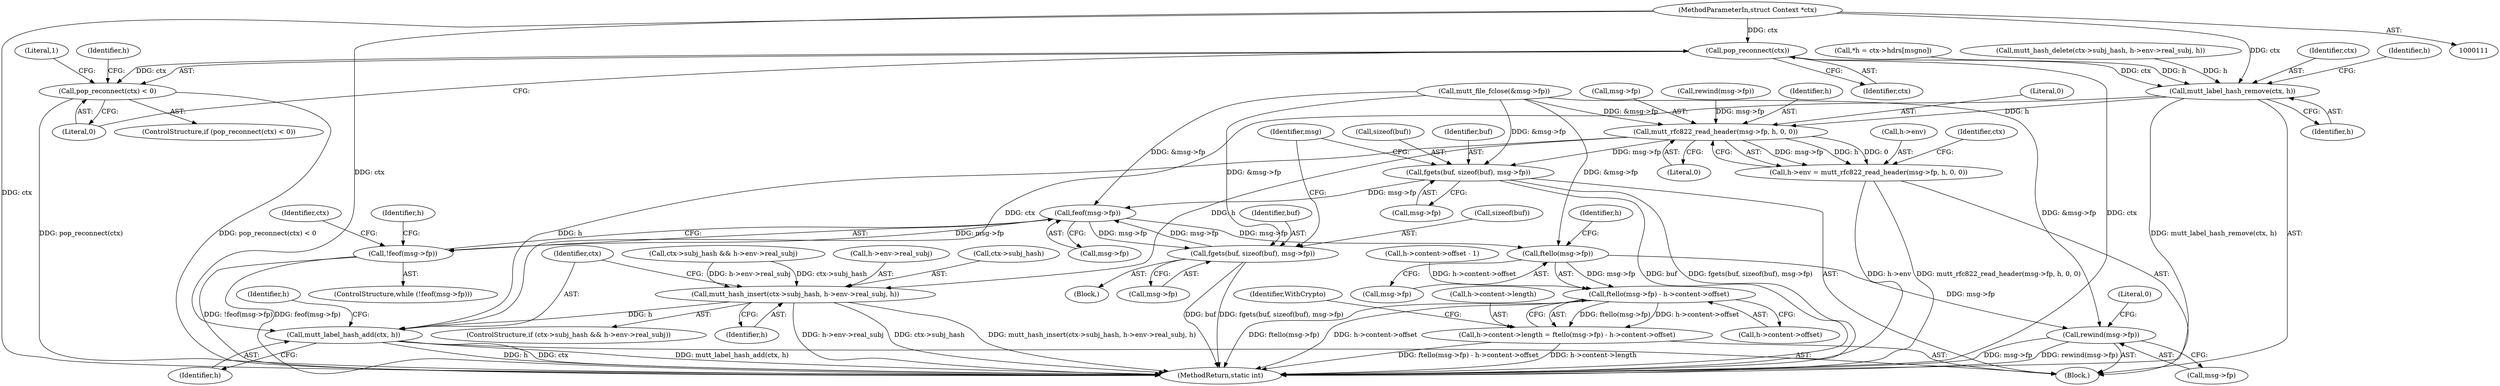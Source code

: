 digraph "0_neomutt_9bfab35522301794483f8f9ed60820bdec9be59e_2@API" {
"1000229" [label="(Call,pop_reconnect(ctx))"];
"1000112" [label="(MethodParameterIn,struct Context *ctx)"];
"1000228" [label="(Call,pop_reconnect(ctx) < 0)"];
"1000426" [label="(Call,mutt_label_hash_remove(ctx, h))"];
"1000438" [label="(Call,mutt_rfc822_read_header(msg->fp, h, 0, 0))"];
"1000434" [label="(Call,h->env = mutt_rfc822_read_header(msg->fp, h, 0, 0))"];
"1000455" [label="(Call,mutt_hash_insert(ctx->subj_hash, h->env->real_subj, h))"];
"1000465" [label="(Call,mutt_label_hash_add(ctx, h))"];
"1000478" [label="(Call,fgets(buf, sizeof(buf), msg->fp))"];
"1000487" [label="(Call,feof(msg->fp))"];
"1000486" [label="(Call,!feof(msg->fp))"];
"1000500" [label="(Call,fgets(buf, sizeof(buf), msg->fp))"];
"1000514" [label="(Call,ftello(msg->fp))"];
"1000513" [label="(Call,ftello(msg->fp) - h->content->offset)"];
"1000507" [label="(Call,h->content->length = ftello(msg->fp) - h->content->offset)"];
"1000535" [label="(Call,rewind(msg->fp))"];
"1000541" [label="(MethodReturn,static int)"];
"1000261" [label="(Call,h->content->offset - 1)"];
"1000442" [label="(Identifier,h)"];
"1000445" [label="(ControlStructure,if (ctx->subj_hash && h->env->real_subj))"];
"1000488" [label="(Call,msg->fp)"];
"1000478" [label="(Call,fgets(buf, sizeof(buf), msg->fp))"];
"1000456" [label="(Call,ctx->subj_hash)"];
"1000427" [label="(Identifier,ctx)"];
"1000467" [label="(Identifier,h)"];
"1000470" [label="(Identifier,h)"];
"1000482" [label="(Call,msg->fp)"];
"1000432" [label="(Identifier,h)"];
"1000502" [label="(Call,sizeof(buf))"];
"1000514" [label="(Call,ftello(msg->fp))"];
"1000485" [label="(ControlStructure,while (!feof(msg->fp)))"];
"1000496" [label="(Identifier,ctx)"];
"1000443" [label="(Literal,0)"];
"1000439" [label="(Call,msg->fp)"];
"1000115" [label="(Block,)"];
"1000336" [label="(Call,mutt_file_fclose(&msg->fp))"];
"1000136" [label="(Call,*h = ctx->hdrs[msgno])"];
"1000231" [label="(Literal,0)"];
"1000464" [label="(Identifier,h)"];
"1000480" [label="(Call,sizeof(buf))"];
"1000504" [label="(Call,msg->fp)"];
"1000434" [label="(Call,h->env = mutt_rfc822_read_header(msg->fp, h, 0, 0))"];
"1000540" [label="(Literal,0)"];
"1000426" [label="(Call,mutt_label_hash_remove(ctx, h))"];
"1000397" [label="(Call,rewind(msg->fp))"];
"1000520" [label="(Identifier,h)"];
"1000446" [label="(Call,ctx->subj_hash && h->env->real_subj)"];
"1000487" [label="(Call,feof(msg->fp))"];
"1000444" [label="(Literal,0)"];
"1000465" [label="(Call,mutt_label_hash_add(ctx, h))"];
"1000234" [label="(Literal,1)"];
"1000438" [label="(Call,mutt_rfc822_read_header(msg->fp, h, 0, 0))"];
"1000230" [label="(Identifier,ctx)"];
"1000525" [label="(Identifier,WithCrypto)"];
"1000508" [label="(Call,h->content->length)"];
"1000229" [label="(Call,pop_reconnect(ctx))"];
"1000500" [label="(Call,fgets(buf, sizeof(buf), msg->fp))"];
"1000479" [label="(Identifier,buf)"];
"1000455" [label="(Call,mutt_hash_insert(ctx->subj_hash, h->env->real_subj, h))"];
"1000435" [label="(Call,h->env)"];
"1000513" [label="(Call,ftello(msg->fp) - h->content->offset)"];
"1000428" [label="(Identifier,h)"];
"1000238" [label="(Identifier,h)"];
"1000507" [label="(Call,h->content->length = ftello(msg->fp) - h->content->offset)"];
"1000459" [label="(Call,h->env->real_subj)"];
"1000228" [label="(Call,pop_reconnect(ctx) < 0)"];
"1000518" [label="(Call,h->content->offset)"];
"1000535" [label="(Call,rewind(msg->fp))"];
"1000416" [label="(Call,mutt_hash_delete(ctx->subj_hash, h->env->real_subj, h))"];
"1000491" [label="(Block,)"];
"1000112" [label="(MethodParameterIn,struct Context *ctx)"];
"1000515" [label="(Call,msg->fp)"];
"1000466" [label="(Identifier,ctx)"];
"1000486" [label="(Call,!feof(msg->fp))"];
"1000510" [label="(Identifier,h)"];
"1000501" [label="(Identifier,buf)"];
"1000536" [label="(Call,msg->fp)"];
"1000489" [label="(Identifier,msg)"];
"1000227" [label="(ControlStructure,if (pop_reconnect(ctx) < 0))"];
"1000448" [label="(Identifier,ctx)"];
"1000229" -> "1000228"  [label="AST: "];
"1000229" -> "1000230"  [label="CFG: "];
"1000230" -> "1000229"  [label="AST: "];
"1000231" -> "1000229"  [label="CFG: "];
"1000229" -> "1000541"  [label="DDG: ctx"];
"1000229" -> "1000228"  [label="DDG: ctx"];
"1000112" -> "1000229"  [label="DDG: ctx"];
"1000229" -> "1000426"  [label="DDG: ctx"];
"1000112" -> "1000111"  [label="AST: "];
"1000112" -> "1000541"  [label="DDG: ctx"];
"1000112" -> "1000426"  [label="DDG: ctx"];
"1000112" -> "1000465"  [label="DDG: ctx"];
"1000228" -> "1000227"  [label="AST: "];
"1000228" -> "1000231"  [label="CFG: "];
"1000231" -> "1000228"  [label="AST: "];
"1000234" -> "1000228"  [label="CFG: "];
"1000238" -> "1000228"  [label="CFG: "];
"1000228" -> "1000541"  [label="DDG: pop_reconnect(ctx) < 0"];
"1000228" -> "1000541"  [label="DDG: pop_reconnect(ctx)"];
"1000426" -> "1000115"  [label="AST: "];
"1000426" -> "1000428"  [label="CFG: "];
"1000427" -> "1000426"  [label="AST: "];
"1000428" -> "1000426"  [label="AST: "];
"1000432" -> "1000426"  [label="CFG: "];
"1000426" -> "1000541"  [label="DDG: mutt_label_hash_remove(ctx, h)"];
"1000416" -> "1000426"  [label="DDG: h"];
"1000136" -> "1000426"  [label="DDG: h"];
"1000426" -> "1000438"  [label="DDG: h"];
"1000426" -> "1000465"  [label="DDG: ctx"];
"1000438" -> "1000434"  [label="AST: "];
"1000438" -> "1000444"  [label="CFG: "];
"1000439" -> "1000438"  [label="AST: "];
"1000442" -> "1000438"  [label="AST: "];
"1000443" -> "1000438"  [label="AST: "];
"1000444" -> "1000438"  [label="AST: "];
"1000434" -> "1000438"  [label="CFG: "];
"1000438" -> "1000434"  [label="DDG: msg->fp"];
"1000438" -> "1000434"  [label="DDG: h"];
"1000438" -> "1000434"  [label="DDG: 0"];
"1000397" -> "1000438"  [label="DDG: msg->fp"];
"1000336" -> "1000438"  [label="DDG: &msg->fp"];
"1000438" -> "1000455"  [label="DDG: h"];
"1000438" -> "1000465"  [label="DDG: h"];
"1000438" -> "1000478"  [label="DDG: msg->fp"];
"1000434" -> "1000115"  [label="AST: "];
"1000435" -> "1000434"  [label="AST: "];
"1000448" -> "1000434"  [label="CFG: "];
"1000434" -> "1000541"  [label="DDG: mutt_rfc822_read_header(msg->fp, h, 0, 0)"];
"1000434" -> "1000541"  [label="DDG: h->env"];
"1000455" -> "1000445"  [label="AST: "];
"1000455" -> "1000464"  [label="CFG: "];
"1000456" -> "1000455"  [label="AST: "];
"1000459" -> "1000455"  [label="AST: "];
"1000464" -> "1000455"  [label="AST: "];
"1000466" -> "1000455"  [label="CFG: "];
"1000455" -> "1000541"  [label="DDG: mutt_hash_insert(ctx->subj_hash, h->env->real_subj, h)"];
"1000455" -> "1000541"  [label="DDG: h->env->real_subj"];
"1000455" -> "1000541"  [label="DDG: ctx->subj_hash"];
"1000446" -> "1000455"  [label="DDG: ctx->subj_hash"];
"1000446" -> "1000455"  [label="DDG: h->env->real_subj"];
"1000455" -> "1000465"  [label="DDG: h"];
"1000465" -> "1000115"  [label="AST: "];
"1000465" -> "1000467"  [label="CFG: "];
"1000466" -> "1000465"  [label="AST: "];
"1000467" -> "1000465"  [label="AST: "];
"1000470" -> "1000465"  [label="CFG: "];
"1000465" -> "1000541"  [label="DDG: mutt_label_hash_add(ctx, h)"];
"1000465" -> "1000541"  [label="DDG: h"];
"1000465" -> "1000541"  [label="DDG: ctx"];
"1000478" -> "1000115"  [label="AST: "];
"1000478" -> "1000482"  [label="CFG: "];
"1000479" -> "1000478"  [label="AST: "];
"1000480" -> "1000478"  [label="AST: "];
"1000482" -> "1000478"  [label="AST: "];
"1000489" -> "1000478"  [label="CFG: "];
"1000478" -> "1000541"  [label="DDG: buf"];
"1000478" -> "1000541"  [label="DDG: fgets(buf, sizeof(buf), msg->fp)"];
"1000336" -> "1000478"  [label="DDG: &msg->fp"];
"1000478" -> "1000487"  [label="DDG: msg->fp"];
"1000487" -> "1000486"  [label="AST: "];
"1000487" -> "1000488"  [label="CFG: "];
"1000488" -> "1000487"  [label="AST: "];
"1000486" -> "1000487"  [label="CFG: "];
"1000487" -> "1000486"  [label="DDG: msg->fp"];
"1000500" -> "1000487"  [label="DDG: msg->fp"];
"1000336" -> "1000487"  [label="DDG: &msg->fp"];
"1000487" -> "1000500"  [label="DDG: msg->fp"];
"1000487" -> "1000514"  [label="DDG: msg->fp"];
"1000486" -> "1000485"  [label="AST: "];
"1000496" -> "1000486"  [label="CFG: "];
"1000510" -> "1000486"  [label="CFG: "];
"1000486" -> "1000541"  [label="DDG: !feof(msg->fp)"];
"1000486" -> "1000541"  [label="DDG: feof(msg->fp)"];
"1000500" -> "1000491"  [label="AST: "];
"1000500" -> "1000504"  [label="CFG: "];
"1000501" -> "1000500"  [label="AST: "];
"1000502" -> "1000500"  [label="AST: "];
"1000504" -> "1000500"  [label="AST: "];
"1000489" -> "1000500"  [label="CFG: "];
"1000500" -> "1000541"  [label="DDG: fgets(buf, sizeof(buf), msg->fp)"];
"1000500" -> "1000541"  [label="DDG: buf"];
"1000336" -> "1000500"  [label="DDG: &msg->fp"];
"1000514" -> "1000513"  [label="AST: "];
"1000514" -> "1000515"  [label="CFG: "];
"1000515" -> "1000514"  [label="AST: "];
"1000520" -> "1000514"  [label="CFG: "];
"1000514" -> "1000513"  [label="DDG: msg->fp"];
"1000336" -> "1000514"  [label="DDG: &msg->fp"];
"1000514" -> "1000535"  [label="DDG: msg->fp"];
"1000513" -> "1000507"  [label="AST: "];
"1000513" -> "1000518"  [label="CFG: "];
"1000518" -> "1000513"  [label="AST: "];
"1000507" -> "1000513"  [label="CFG: "];
"1000513" -> "1000541"  [label="DDG: ftello(msg->fp)"];
"1000513" -> "1000541"  [label="DDG: h->content->offset"];
"1000513" -> "1000507"  [label="DDG: ftello(msg->fp)"];
"1000513" -> "1000507"  [label="DDG: h->content->offset"];
"1000261" -> "1000513"  [label="DDG: h->content->offset"];
"1000507" -> "1000115"  [label="AST: "];
"1000508" -> "1000507"  [label="AST: "];
"1000525" -> "1000507"  [label="CFG: "];
"1000507" -> "1000541"  [label="DDG: ftello(msg->fp) - h->content->offset"];
"1000507" -> "1000541"  [label="DDG: h->content->length"];
"1000535" -> "1000115"  [label="AST: "];
"1000535" -> "1000536"  [label="CFG: "];
"1000536" -> "1000535"  [label="AST: "];
"1000540" -> "1000535"  [label="CFG: "];
"1000535" -> "1000541"  [label="DDG: msg->fp"];
"1000535" -> "1000541"  [label="DDG: rewind(msg->fp)"];
"1000336" -> "1000535"  [label="DDG: &msg->fp"];
}

